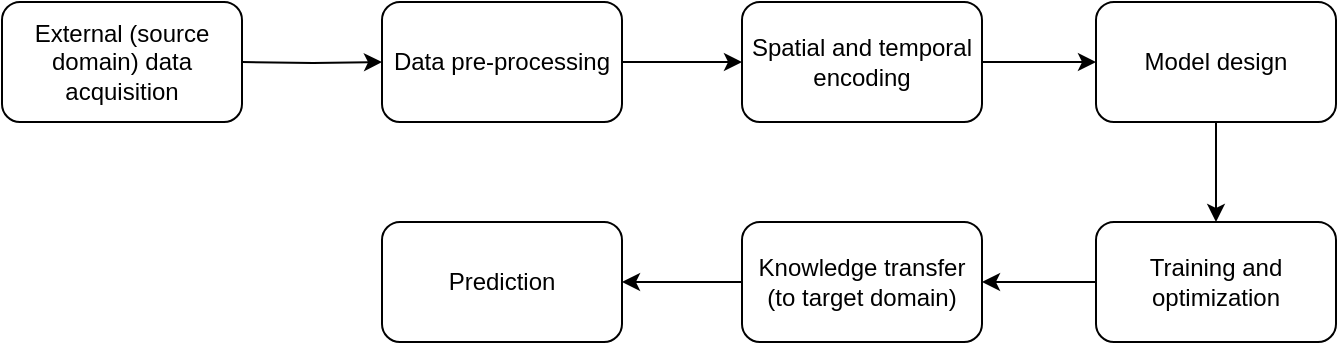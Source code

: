 <mxfile version="21.3.8" type="device">
  <diagram name="Página-1" id="7OpUPdJH-KCnUFK66xfP">
    <mxGraphModel dx="1143" dy="665" grid="1" gridSize="10" guides="1" tooltips="1" connect="1" arrows="1" fold="1" page="1" pageScale="1" pageWidth="827" pageHeight="1169" math="0" shadow="0">
      <root>
        <mxCell id="0" />
        <mxCell id="1" parent="0" />
        <mxCell id="IySIDmJ5UFdhqW4wqne--1" value="External (source domain) data acquisition" style="rounded=1;whiteSpace=wrap;html=1;" vertex="1" parent="1">
          <mxGeometry x="280" y="110" width="120" height="60" as="geometry" />
        </mxCell>
        <mxCell id="IySIDmJ5UFdhqW4wqne--5" value="" style="edgeStyle=orthogonalEdgeStyle;rounded=0;orthogonalLoop=1;jettySize=auto;html=1;" edge="1" parent="1" target="IySIDmJ5UFdhqW4wqne--4">
          <mxGeometry relative="1" as="geometry">
            <mxPoint x="400" y="140" as="sourcePoint" />
          </mxGeometry>
        </mxCell>
        <mxCell id="IySIDmJ5UFdhqW4wqne--7" value="" style="edgeStyle=orthogonalEdgeStyle;rounded=0;orthogonalLoop=1;jettySize=auto;html=1;" edge="1" parent="1" source="IySIDmJ5UFdhqW4wqne--4" target="IySIDmJ5UFdhqW4wqne--6">
          <mxGeometry relative="1" as="geometry" />
        </mxCell>
        <mxCell id="IySIDmJ5UFdhqW4wqne--4" value="Data pre-processing" style="whiteSpace=wrap;html=1;rounded=1;" vertex="1" parent="1">
          <mxGeometry x="470" y="110" width="120" height="60" as="geometry" />
        </mxCell>
        <mxCell id="IySIDmJ5UFdhqW4wqne--9" value="" style="edgeStyle=orthogonalEdgeStyle;rounded=0;orthogonalLoop=1;jettySize=auto;html=1;" edge="1" parent="1" source="IySIDmJ5UFdhqW4wqne--6" target="IySIDmJ5UFdhqW4wqne--8">
          <mxGeometry relative="1" as="geometry" />
        </mxCell>
        <mxCell id="IySIDmJ5UFdhqW4wqne--6" value="Spatial and temporal encoding" style="whiteSpace=wrap;html=1;rounded=1;" vertex="1" parent="1">
          <mxGeometry x="650" y="110" width="120" height="60" as="geometry" />
        </mxCell>
        <mxCell id="IySIDmJ5UFdhqW4wqne--13" value="" style="edgeStyle=orthogonalEdgeStyle;rounded=0;orthogonalLoop=1;jettySize=auto;html=1;" edge="1" parent="1" source="IySIDmJ5UFdhqW4wqne--8" target="IySIDmJ5UFdhqW4wqne--12">
          <mxGeometry relative="1" as="geometry" />
        </mxCell>
        <mxCell id="IySIDmJ5UFdhqW4wqne--8" value="Model design" style="whiteSpace=wrap;html=1;rounded=1;" vertex="1" parent="1">
          <mxGeometry x="827" y="110" width="120" height="60" as="geometry" />
        </mxCell>
        <mxCell id="IySIDmJ5UFdhqW4wqne--15" value="" style="edgeStyle=orthogonalEdgeStyle;rounded=0;orthogonalLoop=1;jettySize=auto;html=1;" edge="1" parent="1" source="IySIDmJ5UFdhqW4wqne--12" target="IySIDmJ5UFdhqW4wqne--14">
          <mxGeometry relative="1" as="geometry" />
        </mxCell>
        <mxCell id="IySIDmJ5UFdhqW4wqne--12" value="Training and optimization" style="whiteSpace=wrap;html=1;rounded=1;" vertex="1" parent="1">
          <mxGeometry x="827" y="220" width="120" height="60" as="geometry" />
        </mxCell>
        <mxCell id="IySIDmJ5UFdhqW4wqne--19" value="" style="edgeStyle=orthogonalEdgeStyle;rounded=0;orthogonalLoop=1;jettySize=auto;html=1;" edge="1" parent="1" source="IySIDmJ5UFdhqW4wqne--14" target="IySIDmJ5UFdhqW4wqne--18">
          <mxGeometry relative="1" as="geometry" />
        </mxCell>
        <mxCell id="IySIDmJ5UFdhqW4wqne--14" value="Knowledge transfer (to target domain)" style="whiteSpace=wrap;html=1;rounded=1;" vertex="1" parent="1">
          <mxGeometry x="650" y="220" width="120" height="60" as="geometry" />
        </mxCell>
        <mxCell id="IySIDmJ5UFdhqW4wqne--18" value="Prediction" style="whiteSpace=wrap;html=1;rounded=1;" vertex="1" parent="1">
          <mxGeometry x="470" y="220" width="120" height="60" as="geometry" />
        </mxCell>
      </root>
    </mxGraphModel>
  </diagram>
</mxfile>
